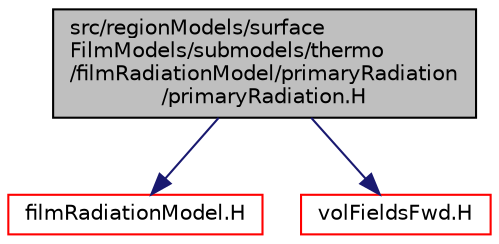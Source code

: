 digraph "src/regionModels/surfaceFilmModels/submodels/thermo/filmRadiationModel/primaryRadiation/primaryRadiation.H"
{
  bgcolor="transparent";
  edge [fontname="Helvetica",fontsize="10",labelfontname="Helvetica",labelfontsize="10"];
  node [fontname="Helvetica",fontsize="10",shape=record];
  Node0 [label="src/regionModels/surface\lFilmModels/submodels/thermo\l/filmRadiationModel/primaryRadiation\l/primaryRadiation.H",height=0.2,width=0.4,color="black", fillcolor="grey75", style="filled", fontcolor="black"];
  Node0 -> Node1 [color="midnightblue",fontsize="10",style="solid",fontname="Helvetica"];
  Node1 [label="filmRadiationModel.H",height=0.2,width=0.4,color="red",URL="$a14345.html"];
  Node0 -> Node307 [color="midnightblue",fontsize="10",style="solid",fontname="Helvetica"];
  Node307 [label="volFieldsFwd.H",height=0.2,width=0.4,color="red",URL="$a02915.html"];
}
